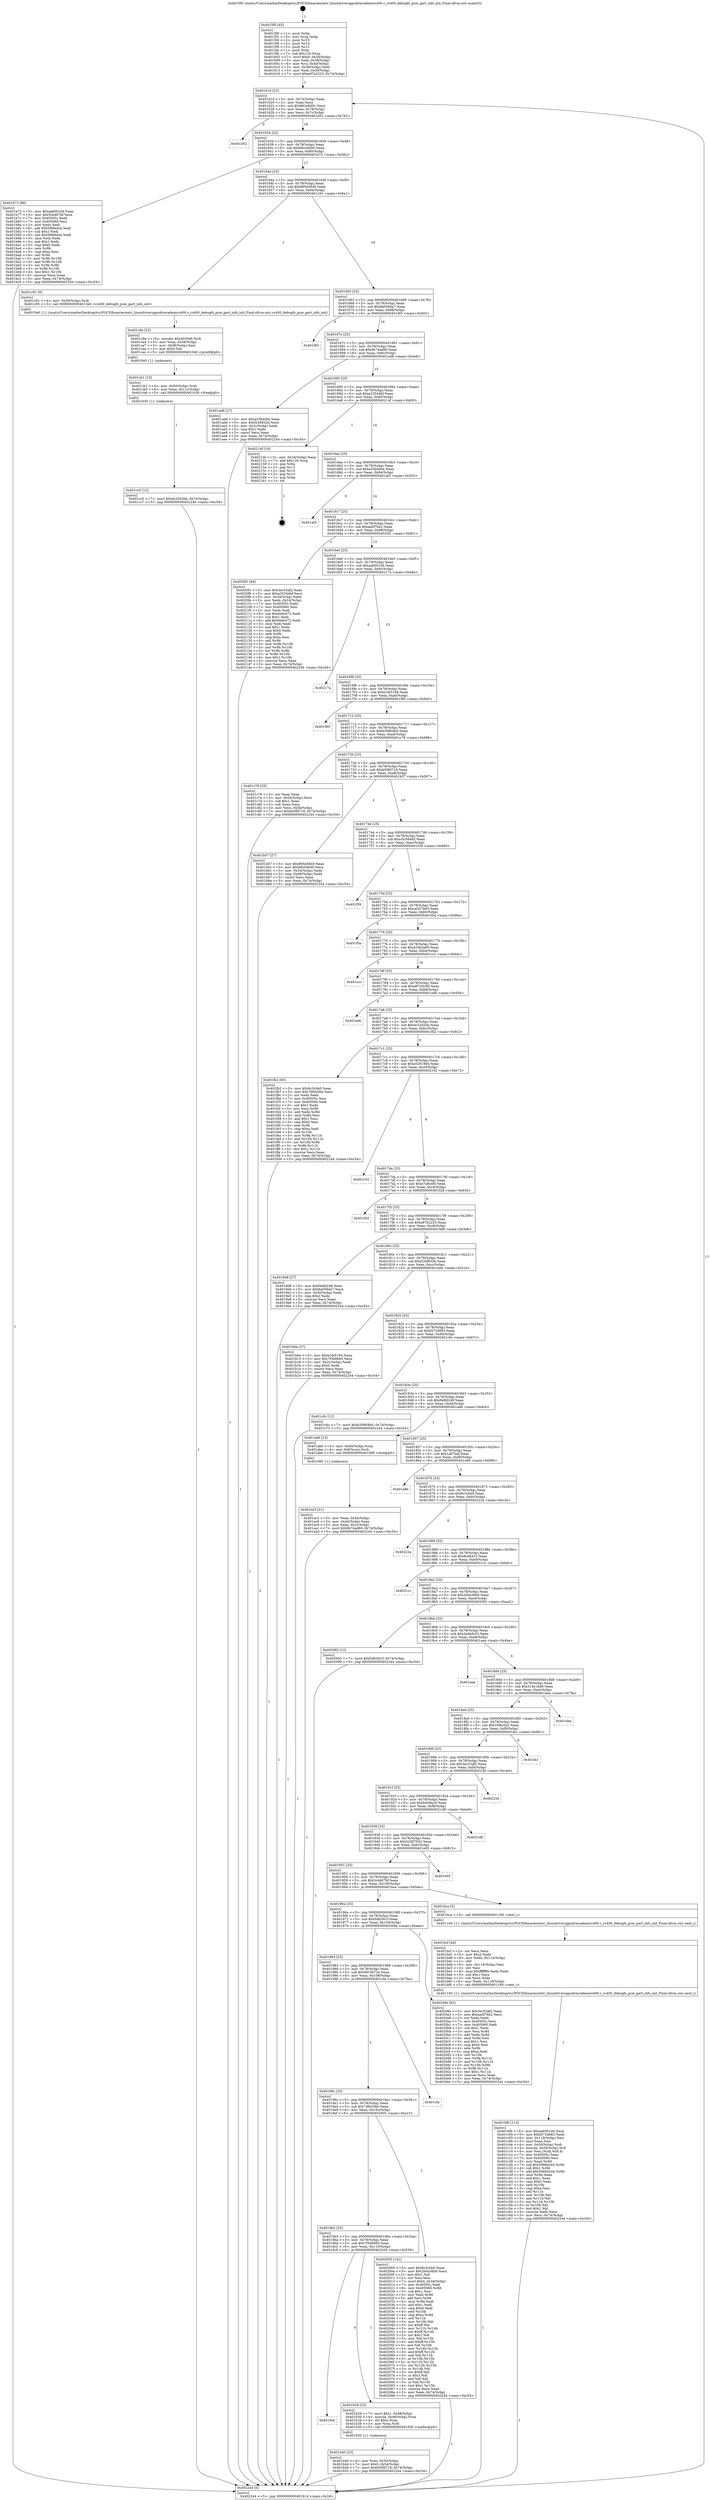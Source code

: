 digraph "0x4015f0" {
  label = "0x4015f0 (/mnt/c/Users/mathe/Desktop/tcc/POCII/binaries/extr_linuxdriversgpudrmradeonrs400.c_rs400_debugfs_pcie_gart_info_init_Final-ollvm.out::main(0))"
  labelloc = "t"
  node[shape=record]

  Entry [label="",width=0.3,height=0.3,shape=circle,fillcolor=black,style=filled]
  "0x40161d" [label="{
     0x40161d [23]\l
     | [instrs]\l
     &nbsp;&nbsp;0x40161d \<+3\>: mov -0x74(%rbp),%eax\l
     &nbsp;&nbsp;0x401620 \<+2\>: mov %eax,%ecx\l
     &nbsp;&nbsp;0x401622 \<+6\>: sub $0x862e8d91,%ecx\l
     &nbsp;&nbsp;0x401628 \<+3\>: mov %eax,-0x78(%rbp)\l
     &nbsp;&nbsp;0x40162b \<+3\>: mov %ecx,-0x7c(%rbp)\l
     &nbsp;&nbsp;0x40162e \<+6\>: je 0000000000401d52 \<main+0x762\>\l
  }"]
  "0x401d52" [label="{
     0x401d52\l
  }", style=dashed]
  "0x401634" [label="{
     0x401634 [22]\l
     | [instrs]\l
     &nbsp;&nbsp;0x401634 \<+5\>: jmp 0000000000401639 \<main+0x49\>\l
     &nbsp;&nbsp;0x401639 \<+3\>: mov -0x78(%rbp),%eax\l
     &nbsp;&nbsp;0x40163c \<+5\>: sub $0x88c04b00,%eax\l
     &nbsp;&nbsp;0x401641 \<+3\>: mov %eax,-0x80(%rbp)\l
     &nbsp;&nbsp;0x401644 \<+6\>: je 0000000000401b72 \<main+0x582\>\l
  }"]
  Exit [label="",width=0.3,height=0.3,shape=circle,fillcolor=black,style=filled,peripheries=2]
  "0x401b72" [label="{
     0x401b72 [88]\l
     | [instrs]\l
     &nbsp;&nbsp;0x401b72 \<+5\>: mov $0xaa6001d4,%eax\l
     &nbsp;&nbsp;0x401b77 \<+5\>: mov $0x5cd467bf,%ecx\l
     &nbsp;&nbsp;0x401b7c \<+7\>: mov 0x40505c,%edx\l
     &nbsp;&nbsp;0x401b83 \<+7\>: mov 0x405060,%esi\l
     &nbsp;&nbsp;0x401b8a \<+2\>: mov %edx,%edi\l
     &nbsp;&nbsp;0x401b8c \<+6\>: add $0x596fedcb,%edi\l
     &nbsp;&nbsp;0x401b92 \<+3\>: sub $0x1,%edi\l
     &nbsp;&nbsp;0x401b95 \<+6\>: sub $0x596fedcb,%edi\l
     &nbsp;&nbsp;0x401b9b \<+3\>: imul %edi,%edx\l
     &nbsp;&nbsp;0x401b9e \<+3\>: and $0x1,%edx\l
     &nbsp;&nbsp;0x401ba1 \<+3\>: cmp $0x0,%edx\l
     &nbsp;&nbsp;0x401ba4 \<+4\>: sete %r8b\l
     &nbsp;&nbsp;0x401ba8 \<+3\>: cmp $0xa,%esi\l
     &nbsp;&nbsp;0x401bab \<+4\>: setl %r9b\l
     &nbsp;&nbsp;0x401baf \<+3\>: mov %r8b,%r10b\l
     &nbsp;&nbsp;0x401bb2 \<+3\>: and %r9b,%r10b\l
     &nbsp;&nbsp;0x401bb5 \<+3\>: xor %r9b,%r8b\l
     &nbsp;&nbsp;0x401bb8 \<+3\>: or %r8b,%r10b\l
     &nbsp;&nbsp;0x401bbb \<+4\>: test $0x1,%r10b\l
     &nbsp;&nbsp;0x401bbf \<+3\>: cmovne %ecx,%eax\l
     &nbsp;&nbsp;0x401bc2 \<+3\>: mov %eax,-0x74(%rbp)\l
     &nbsp;&nbsp;0x401bc5 \<+5\>: jmp 0000000000402244 \<main+0xc54\>\l
  }"]
  "0x40164a" [label="{
     0x40164a [25]\l
     | [instrs]\l
     &nbsp;&nbsp;0x40164a \<+5\>: jmp 000000000040164f \<main+0x5f\>\l
     &nbsp;&nbsp;0x40164f \<+3\>: mov -0x78(%rbp),%eax\l
     &nbsp;&nbsp;0x401652 \<+5\>: sub $0x895e5649,%eax\l
     &nbsp;&nbsp;0x401657 \<+6\>: mov %eax,-0x84(%rbp)\l
     &nbsp;&nbsp;0x40165d \<+6\>: je 0000000000401c91 \<main+0x6a1\>\l
  }"]
  "0x401cc0" [label="{
     0x401cc0 [12]\l
     | [instrs]\l
     &nbsp;&nbsp;0x401cc0 \<+7\>: movl $0xdc32d2bb,-0x74(%rbp)\l
     &nbsp;&nbsp;0x401cc7 \<+5\>: jmp 0000000000402244 \<main+0xc54\>\l
  }"]
  "0x401c91" [label="{
     0x401c91 [9]\l
     | [instrs]\l
     &nbsp;&nbsp;0x401c91 \<+4\>: mov -0x50(%rbp),%rdi\l
     &nbsp;&nbsp;0x401c95 \<+5\>: call 00000000004015e0 \<rs400_debugfs_pcie_gart_info_init\>\l
     | [calls]\l
     &nbsp;&nbsp;0x4015e0 \{1\} (/mnt/c/Users/mathe/Desktop/tcc/POCII/binaries/extr_linuxdriversgpudrmradeonrs400.c_rs400_debugfs_pcie_gart_info_init_Final-ollvm.out::rs400_debugfs_pcie_gart_info_init)\l
  }"]
  "0x401663" [label="{
     0x401663 [25]\l
     | [instrs]\l
     &nbsp;&nbsp;0x401663 \<+5\>: jmp 0000000000401668 \<main+0x78\>\l
     &nbsp;&nbsp;0x401668 \<+3\>: mov -0x78(%rbp),%eax\l
     &nbsp;&nbsp;0x40166b \<+5\>: sub $0x8a056da7,%eax\l
     &nbsp;&nbsp;0x401670 \<+6\>: mov %eax,-0x88(%rbp)\l
     &nbsp;&nbsp;0x401676 \<+6\>: je 00000000004019f3 \<main+0x403\>\l
  }"]
  "0x401cb1" [label="{
     0x401cb1 [15]\l
     | [instrs]\l
     &nbsp;&nbsp;0x401cb1 \<+4\>: mov -0x50(%rbp),%rdi\l
     &nbsp;&nbsp;0x401cb5 \<+6\>: mov %eax,-0x11c(%rbp)\l
     &nbsp;&nbsp;0x401cbb \<+5\>: call 0000000000401030 \<free@plt\>\l
     | [calls]\l
     &nbsp;&nbsp;0x401030 \{1\} (unknown)\l
  }"]
  "0x4019f3" [label="{
     0x4019f3\l
  }", style=dashed]
  "0x40167c" [label="{
     0x40167c [25]\l
     | [instrs]\l
     &nbsp;&nbsp;0x40167c \<+5\>: jmp 0000000000401681 \<main+0x91\>\l
     &nbsp;&nbsp;0x401681 \<+3\>: mov -0x78(%rbp),%eax\l
     &nbsp;&nbsp;0x401684 \<+5\>: sub $0x9b74ad80,%eax\l
     &nbsp;&nbsp;0x401689 \<+6\>: mov %eax,-0x8c(%rbp)\l
     &nbsp;&nbsp;0x40168f \<+6\>: je 0000000000401ad8 \<main+0x4e8\>\l
  }"]
  "0x401c9a" [label="{
     0x401c9a [23]\l
     | [instrs]\l
     &nbsp;&nbsp;0x401c9a \<+10\>: movabs $0x4030d6,%rdi\l
     &nbsp;&nbsp;0x401ca4 \<+3\>: mov %eax,-0x58(%rbp)\l
     &nbsp;&nbsp;0x401ca7 \<+3\>: mov -0x58(%rbp),%esi\l
     &nbsp;&nbsp;0x401caa \<+2\>: mov $0x0,%al\l
     &nbsp;&nbsp;0x401cac \<+5\>: call 0000000000401040 \<printf@plt\>\l
     | [calls]\l
     &nbsp;&nbsp;0x401040 \{1\} (unknown)\l
  }"]
  "0x401ad8" [label="{
     0x401ad8 [27]\l
     | [instrs]\l
     &nbsp;&nbsp;0x401ad8 \<+5\>: mov $0xa33b400e,%eax\l
     &nbsp;&nbsp;0x401add \<+5\>: mov $0xf249832b,%ecx\l
     &nbsp;&nbsp;0x401ae2 \<+3\>: mov -0x2c(%rbp),%edx\l
     &nbsp;&nbsp;0x401ae5 \<+3\>: cmp $0x1,%edx\l
     &nbsp;&nbsp;0x401ae8 \<+3\>: cmovl %ecx,%eax\l
     &nbsp;&nbsp;0x401aeb \<+3\>: mov %eax,-0x74(%rbp)\l
     &nbsp;&nbsp;0x401aee \<+5\>: jmp 0000000000402244 \<main+0xc54\>\l
  }"]
  "0x401695" [label="{
     0x401695 [25]\l
     | [instrs]\l
     &nbsp;&nbsp;0x401695 \<+5\>: jmp 000000000040169a \<main+0xaa\>\l
     &nbsp;&nbsp;0x40169a \<+3\>: mov -0x78(%rbp),%eax\l
     &nbsp;&nbsp;0x40169d \<+5\>: sub $0xa32544bf,%eax\l
     &nbsp;&nbsp;0x4016a2 \<+6\>: mov %eax,-0x90(%rbp)\l
     &nbsp;&nbsp;0x4016a8 \<+6\>: je 000000000040214f \<main+0xb5f\>\l
  }"]
  "0x401bfb" [label="{
     0x401bfb [113]\l
     | [instrs]\l
     &nbsp;&nbsp;0x401bfb \<+5\>: mov $0xaa6001d4,%ecx\l
     &nbsp;&nbsp;0x401c00 \<+5\>: mov $0xf4724683,%edx\l
     &nbsp;&nbsp;0x401c05 \<+6\>: mov -0x118(%rbp),%esi\l
     &nbsp;&nbsp;0x401c0b \<+3\>: imul %eax,%esi\l
     &nbsp;&nbsp;0x401c0e \<+4\>: mov -0x50(%rbp),%rdi\l
     &nbsp;&nbsp;0x401c12 \<+4\>: movslq -0x54(%rbp),%r8\l
     &nbsp;&nbsp;0x401c16 \<+4\>: mov %esi,(%rdi,%r8,4)\l
     &nbsp;&nbsp;0x401c1a \<+7\>: mov 0x40505c,%eax\l
     &nbsp;&nbsp;0x401c21 \<+7\>: mov 0x405060,%esi\l
     &nbsp;&nbsp;0x401c28 \<+3\>: mov %eax,%r9d\l
     &nbsp;&nbsp;0x401c2b \<+7\>: sub $0x5066d244,%r9d\l
     &nbsp;&nbsp;0x401c32 \<+4\>: sub $0x1,%r9d\l
     &nbsp;&nbsp;0x401c36 \<+7\>: add $0x5066d244,%r9d\l
     &nbsp;&nbsp;0x401c3d \<+4\>: imul %r9d,%eax\l
     &nbsp;&nbsp;0x401c41 \<+3\>: and $0x1,%eax\l
     &nbsp;&nbsp;0x401c44 \<+3\>: cmp $0x0,%eax\l
     &nbsp;&nbsp;0x401c47 \<+4\>: sete %r10b\l
     &nbsp;&nbsp;0x401c4b \<+3\>: cmp $0xa,%esi\l
     &nbsp;&nbsp;0x401c4e \<+4\>: setl %r11b\l
     &nbsp;&nbsp;0x401c52 \<+3\>: mov %r10b,%bl\l
     &nbsp;&nbsp;0x401c55 \<+3\>: and %r11b,%bl\l
     &nbsp;&nbsp;0x401c58 \<+3\>: xor %r11b,%r10b\l
     &nbsp;&nbsp;0x401c5b \<+3\>: or %r10b,%bl\l
     &nbsp;&nbsp;0x401c5e \<+3\>: test $0x1,%bl\l
     &nbsp;&nbsp;0x401c61 \<+3\>: cmovne %edx,%ecx\l
     &nbsp;&nbsp;0x401c64 \<+3\>: mov %ecx,-0x74(%rbp)\l
     &nbsp;&nbsp;0x401c67 \<+5\>: jmp 0000000000402244 \<main+0xc54\>\l
  }"]
  "0x40214f" [label="{
     0x40214f [19]\l
     | [instrs]\l
     &nbsp;&nbsp;0x40214f \<+3\>: mov -0x24(%rbp),%eax\l
     &nbsp;&nbsp;0x402152 \<+7\>: add $0x120,%rsp\l
     &nbsp;&nbsp;0x402159 \<+1\>: pop %rbx\l
     &nbsp;&nbsp;0x40215a \<+2\>: pop %r12\l
     &nbsp;&nbsp;0x40215c \<+2\>: pop %r14\l
     &nbsp;&nbsp;0x40215e \<+2\>: pop %r15\l
     &nbsp;&nbsp;0x402160 \<+1\>: pop %rbp\l
     &nbsp;&nbsp;0x402161 \<+1\>: ret\l
  }"]
  "0x4016ae" [label="{
     0x4016ae [25]\l
     | [instrs]\l
     &nbsp;&nbsp;0x4016ae \<+5\>: jmp 00000000004016b3 \<main+0xc3\>\l
     &nbsp;&nbsp;0x4016b3 \<+3\>: mov -0x78(%rbp),%eax\l
     &nbsp;&nbsp;0x4016b6 \<+5\>: sub $0xa33b400e,%eax\l
     &nbsp;&nbsp;0x4016bb \<+6\>: mov %eax,-0x94(%rbp)\l
     &nbsp;&nbsp;0x4016c1 \<+6\>: je 0000000000401af3 \<main+0x503\>\l
  }"]
  "0x401bcf" [label="{
     0x401bcf [44]\l
     | [instrs]\l
     &nbsp;&nbsp;0x401bcf \<+2\>: xor %ecx,%ecx\l
     &nbsp;&nbsp;0x401bd1 \<+5\>: mov $0x2,%edx\l
     &nbsp;&nbsp;0x401bd6 \<+6\>: mov %edx,-0x114(%rbp)\l
     &nbsp;&nbsp;0x401bdc \<+1\>: cltd\l
     &nbsp;&nbsp;0x401bdd \<+6\>: mov -0x114(%rbp),%esi\l
     &nbsp;&nbsp;0x401be3 \<+2\>: idiv %esi\l
     &nbsp;&nbsp;0x401be5 \<+6\>: imul $0xfffffffe,%edx,%edx\l
     &nbsp;&nbsp;0x401beb \<+3\>: sub $0x1,%ecx\l
     &nbsp;&nbsp;0x401bee \<+2\>: sub %ecx,%edx\l
     &nbsp;&nbsp;0x401bf0 \<+6\>: mov %edx,-0x118(%rbp)\l
     &nbsp;&nbsp;0x401bf6 \<+5\>: call 0000000000401160 \<next_i\>\l
     | [calls]\l
     &nbsp;&nbsp;0x401160 \{1\} (/mnt/c/Users/mathe/Desktop/tcc/POCII/binaries/extr_linuxdriversgpudrmradeonrs400.c_rs400_debugfs_pcie_gart_info_init_Final-ollvm.out::next_i)\l
  }"]
  "0x401af3" [label="{
     0x401af3\l
  }", style=dashed]
  "0x4016c7" [label="{
     0x4016c7 [25]\l
     | [instrs]\l
     &nbsp;&nbsp;0x4016c7 \<+5\>: jmp 00000000004016cc \<main+0xdc\>\l
     &nbsp;&nbsp;0x4016cc \<+3\>: mov -0x78(%rbp),%eax\l
     &nbsp;&nbsp;0x4016cf \<+5\>: sub $0xaa0f76e2,%eax\l
     &nbsp;&nbsp;0x4016d4 \<+6\>: mov %eax,-0x98(%rbp)\l
     &nbsp;&nbsp;0x4016da \<+6\>: je 00000000004020f1 \<main+0xb01\>\l
  }"]
  "0x401b40" [label="{
     0x401b40 [23]\l
     | [instrs]\l
     &nbsp;&nbsp;0x401b40 \<+4\>: mov %rax,-0x50(%rbp)\l
     &nbsp;&nbsp;0x401b44 \<+7\>: movl $0x0,-0x54(%rbp)\l
     &nbsp;&nbsp;0x401b4b \<+7\>: movl $0xb50fd718,-0x74(%rbp)\l
     &nbsp;&nbsp;0x401b52 \<+5\>: jmp 0000000000402244 \<main+0xc54\>\l
  }"]
  "0x4020f1" [label="{
     0x4020f1 [94]\l
     | [instrs]\l
     &nbsp;&nbsp;0x4020f1 \<+5\>: mov $0x3ec53af2,%eax\l
     &nbsp;&nbsp;0x4020f6 \<+5\>: mov $0xa32544bf,%ecx\l
     &nbsp;&nbsp;0x4020fb \<+3\>: mov -0x34(%rbp),%edx\l
     &nbsp;&nbsp;0x4020fe \<+3\>: mov %edx,-0x24(%rbp)\l
     &nbsp;&nbsp;0x402101 \<+7\>: mov 0x40505c,%edx\l
     &nbsp;&nbsp;0x402108 \<+7\>: mov 0x405060,%esi\l
     &nbsp;&nbsp;0x40210f \<+2\>: mov %edx,%edi\l
     &nbsp;&nbsp;0x402111 \<+6\>: sub $0x6e8c672,%edi\l
     &nbsp;&nbsp;0x402117 \<+3\>: sub $0x1,%edi\l
     &nbsp;&nbsp;0x40211a \<+6\>: add $0x6e8c672,%edi\l
     &nbsp;&nbsp;0x402120 \<+3\>: imul %edi,%edx\l
     &nbsp;&nbsp;0x402123 \<+3\>: and $0x1,%edx\l
     &nbsp;&nbsp;0x402126 \<+3\>: cmp $0x0,%edx\l
     &nbsp;&nbsp;0x402129 \<+4\>: sete %r8b\l
     &nbsp;&nbsp;0x40212d \<+3\>: cmp $0xa,%esi\l
     &nbsp;&nbsp;0x402130 \<+4\>: setl %r9b\l
     &nbsp;&nbsp;0x402134 \<+3\>: mov %r8b,%r10b\l
     &nbsp;&nbsp;0x402137 \<+3\>: and %r9b,%r10b\l
     &nbsp;&nbsp;0x40213a \<+3\>: xor %r9b,%r8b\l
     &nbsp;&nbsp;0x40213d \<+3\>: or %r8b,%r10b\l
     &nbsp;&nbsp;0x402140 \<+4\>: test $0x1,%r10b\l
     &nbsp;&nbsp;0x402144 \<+3\>: cmovne %ecx,%eax\l
     &nbsp;&nbsp;0x402147 \<+3\>: mov %eax,-0x74(%rbp)\l
     &nbsp;&nbsp;0x40214a \<+5\>: jmp 0000000000402244 \<main+0xc54\>\l
  }"]
  "0x4016e0" [label="{
     0x4016e0 [25]\l
     | [instrs]\l
     &nbsp;&nbsp;0x4016e0 \<+5\>: jmp 00000000004016e5 \<main+0xf5\>\l
     &nbsp;&nbsp;0x4016e5 \<+3\>: mov -0x78(%rbp),%eax\l
     &nbsp;&nbsp;0x4016e8 \<+5\>: sub $0xaa6001d4,%eax\l
     &nbsp;&nbsp;0x4016ed \<+6\>: mov %eax,-0x9c(%rbp)\l
     &nbsp;&nbsp;0x4016f3 \<+6\>: je 000000000040217a \<main+0xb8a\>\l
  }"]
  "0x4019ce" [label="{
     0x4019ce\l
  }", style=dashed]
  "0x40217a" [label="{
     0x40217a\l
  }", style=dashed]
  "0x4016f9" [label="{
     0x4016f9 [25]\l
     | [instrs]\l
     &nbsp;&nbsp;0x4016f9 \<+5\>: jmp 00000000004016fe \<main+0x10e\>\l
     &nbsp;&nbsp;0x4016fe \<+3\>: mov -0x78(%rbp),%eax\l
     &nbsp;&nbsp;0x401701 \<+5\>: sub $0xb1fe5194,%eax\l
     &nbsp;&nbsp;0x401706 \<+6\>: mov %eax,-0xa0(%rbp)\l
     &nbsp;&nbsp;0x40170c \<+6\>: je 0000000000401f95 \<main+0x9a5\>\l
  }"]
  "0x401b29" [label="{
     0x401b29 [23]\l
     | [instrs]\l
     &nbsp;&nbsp;0x401b29 \<+7\>: movl $0x1,-0x48(%rbp)\l
     &nbsp;&nbsp;0x401b30 \<+4\>: movslq -0x48(%rbp),%rax\l
     &nbsp;&nbsp;0x401b34 \<+4\>: shl $0x2,%rax\l
     &nbsp;&nbsp;0x401b38 \<+3\>: mov %rax,%rdi\l
     &nbsp;&nbsp;0x401b3b \<+5\>: call 0000000000401050 \<malloc@plt\>\l
     | [calls]\l
     &nbsp;&nbsp;0x401050 \{1\} (unknown)\l
  }"]
  "0x401f95" [label="{
     0x401f95\l
  }", style=dashed]
  "0x401712" [label="{
     0x401712 [25]\l
     | [instrs]\l
     &nbsp;&nbsp;0x401712 \<+5\>: jmp 0000000000401717 \<main+0x127\>\l
     &nbsp;&nbsp;0x401717 \<+3\>: mov -0x78(%rbp),%eax\l
     &nbsp;&nbsp;0x40171a \<+5\>: sub $0xb30804b0,%eax\l
     &nbsp;&nbsp;0x40171f \<+6\>: mov %eax,-0xa4(%rbp)\l
     &nbsp;&nbsp;0x401725 \<+6\>: je 0000000000401c78 \<main+0x688\>\l
  }"]
  "0x4019b5" [label="{
     0x4019b5 [25]\l
     | [instrs]\l
     &nbsp;&nbsp;0x4019b5 \<+5\>: jmp 00000000004019ba \<main+0x3ca\>\l
     &nbsp;&nbsp;0x4019ba \<+3\>: mov -0x78(%rbp),%eax\l
     &nbsp;&nbsp;0x4019bd \<+5\>: sub $0x7f3d9660,%eax\l
     &nbsp;&nbsp;0x4019c2 \<+6\>: mov %eax,-0x110(%rbp)\l
     &nbsp;&nbsp;0x4019c8 \<+6\>: je 0000000000401b29 \<main+0x539\>\l
  }"]
  "0x401c78" [label="{
     0x401c78 [25]\l
     | [instrs]\l
     &nbsp;&nbsp;0x401c78 \<+2\>: xor %eax,%eax\l
     &nbsp;&nbsp;0x401c7a \<+3\>: mov -0x54(%rbp),%ecx\l
     &nbsp;&nbsp;0x401c7d \<+3\>: sub $0x1,%eax\l
     &nbsp;&nbsp;0x401c80 \<+2\>: sub %eax,%ecx\l
     &nbsp;&nbsp;0x401c82 \<+3\>: mov %ecx,-0x54(%rbp)\l
     &nbsp;&nbsp;0x401c85 \<+7\>: movl $0xb50fd718,-0x74(%rbp)\l
     &nbsp;&nbsp;0x401c8c \<+5\>: jmp 0000000000402244 \<main+0xc54\>\l
  }"]
  "0x40172b" [label="{
     0x40172b [25]\l
     | [instrs]\l
     &nbsp;&nbsp;0x40172b \<+5\>: jmp 0000000000401730 \<main+0x140\>\l
     &nbsp;&nbsp;0x401730 \<+3\>: mov -0x78(%rbp),%eax\l
     &nbsp;&nbsp;0x401733 \<+5\>: sub $0xb50fd718,%eax\l
     &nbsp;&nbsp;0x401738 \<+6\>: mov %eax,-0xa8(%rbp)\l
     &nbsp;&nbsp;0x40173e \<+6\>: je 0000000000401b57 \<main+0x567\>\l
  }"]
  "0x402005" [label="{
     0x402005 [141]\l
     | [instrs]\l
     &nbsp;&nbsp;0x402005 \<+5\>: mov $0x6c3cbb0,%eax\l
     &nbsp;&nbsp;0x40200a \<+5\>: mov $0x2b0a36b9,%ecx\l
     &nbsp;&nbsp;0x40200f \<+2\>: mov $0x1,%dl\l
     &nbsp;&nbsp;0x402011 \<+2\>: xor %esi,%esi\l
     &nbsp;&nbsp;0x402013 \<+7\>: movl $0x0,-0x34(%rbp)\l
     &nbsp;&nbsp;0x40201a \<+7\>: mov 0x40505c,%edi\l
     &nbsp;&nbsp;0x402021 \<+8\>: mov 0x405060,%r8d\l
     &nbsp;&nbsp;0x402029 \<+3\>: sub $0x1,%esi\l
     &nbsp;&nbsp;0x40202c \<+3\>: mov %edi,%r9d\l
     &nbsp;&nbsp;0x40202f \<+3\>: add %esi,%r9d\l
     &nbsp;&nbsp;0x402032 \<+4\>: imul %r9d,%edi\l
     &nbsp;&nbsp;0x402036 \<+3\>: and $0x1,%edi\l
     &nbsp;&nbsp;0x402039 \<+3\>: cmp $0x0,%edi\l
     &nbsp;&nbsp;0x40203c \<+4\>: sete %r10b\l
     &nbsp;&nbsp;0x402040 \<+4\>: cmp $0xa,%r8d\l
     &nbsp;&nbsp;0x402044 \<+4\>: setl %r11b\l
     &nbsp;&nbsp;0x402048 \<+3\>: mov %r10b,%bl\l
     &nbsp;&nbsp;0x40204b \<+3\>: xor $0xff,%bl\l
     &nbsp;&nbsp;0x40204e \<+3\>: mov %r11b,%r14b\l
     &nbsp;&nbsp;0x402051 \<+4\>: xor $0xff,%r14b\l
     &nbsp;&nbsp;0x402055 \<+3\>: xor $0x1,%dl\l
     &nbsp;&nbsp;0x402058 \<+3\>: mov %bl,%r15b\l
     &nbsp;&nbsp;0x40205b \<+4\>: and $0xff,%r15b\l
     &nbsp;&nbsp;0x40205f \<+3\>: and %dl,%r10b\l
     &nbsp;&nbsp;0x402062 \<+3\>: mov %r14b,%r12b\l
     &nbsp;&nbsp;0x402065 \<+4\>: and $0xff,%r12b\l
     &nbsp;&nbsp;0x402069 \<+3\>: and %dl,%r11b\l
     &nbsp;&nbsp;0x40206c \<+3\>: or %r10b,%r15b\l
     &nbsp;&nbsp;0x40206f \<+3\>: or %r11b,%r12b\l
     &nbsp;&nbsp;0x402072 \<+3\>: xor %r12b,%r15b\l
     &nbsp;&nbsp;0x402075 \<+3\>: or %r14b,%bl\l
     &nbsp;&nbsp;0x402078 \<+3\>: xor $0xff,%bl\l
     &nbsp;&nbsp;0x40207b \<+3\>: or $0x1,%dl\l
     &nbsp;&nbsp;0x40207e \<+2\>: and %dl,%bl\l
     &nbsp;&nbsp;0x402080 \<+3\>: or %bl,%r15b\l
     &nbsp;&nbsp;0x402083 \<+4\>: test $0x1,%r15b\l
     &nbsp;&nbsp;0x402087 \<+3\>: cmovne %ecx,%eax\l
     &nbsp;&nbsp;0x40208a \<+3\>: mov %eax,-0x74(%rbp)\l
     &nbsp;&nbsp;0x40208d \<+5\>: jmp 0000000000402244 \<main+0xc54\>\l
  }"]
  "0x401b57" [label="{
     0x401b57 [27]\l
     | [instrs]\l
     &nbsp;&nbsp;0x401b57 \<+5\>: mov $0x895e5649,%eax\l
     &nbsp;&nbsp;0x401b5c \<+5\>: mov $0x88c04b00,%ecx\l
     &nbsp;&nbsp;0x401b61 \<+3\>: mov -0x54(%rbp),%edx\l
     &nbsp;&nbsp;0x401b64 \<+3\>: cmp -0x48(%rbp),%edx\l
     &nbsp;&nbsp;0x401b67 \<+3\>: cmovl %ecx,%eax\l
     &nbsp;&nbsp;0x401b6a \<+3\>: mov %eax,-0x74(%rbp)\l
     &nbsp;&nbsp;0x401b6d \<+5\>: jmp 0000000000402244 \<main+0xc54\>\l
  }"]
  "0x401744" [label="{
     0x401744 [25]\l
     | [instrs]\l
     &nbsp;&nbsp;0x401744 \<+5\>: jmp 0000000000401749 \<main+0x159\>\l
     &nbsp;&nbsp;0x401749 \<+3\>: mov -0x78(%rbp),%eax\l
     &nbsp;&nbsp;0x40174c \<+5\>: sub $0xc5c584d5,%eax\l
     &nbsp;&nbsp;0x401751 \<+6\>: mov %eax,-0xac(%rbp)\l
     &nbsp;&nbsp;0x401757 \<+6\>: je 0000000000401f39 \<main+0x949\>\l
  }"]
  "0x40199c" [label="{
     0x40199c [25]\l
     | [instrs]\l
     &nbsp;&nbsp;0x40199c \<+5\>: jmp 00000000004019a1 \<main+0x3b1\>\l
     &nbsp;&nbsp;0x4019a1 \<+3\>: mov -0x78(%rbp),%eax\l
     &nbsp;&nbsp;0x4019a4 \<+5\>: sub $0x7d942feb,%eax\l
     &nbsp;&nbsp;0x4019a9 \<+6\>: mov %eax,-0x10c(%rbp)\l
     &nbsp;&nbsp;0x4019af \<+6\>: je 0000000000402005 \<main+0xa15\>\l
  }"]
  "0x401f39" [label="{
     0x401f39\l
  }", style=dashed]
  "0x40175d" [label="{
     0x40175d [25]\l
     | [instrs]\l
     &nbsp;&nbsp;0x40175d \<+5\>: jmp 0000000000401762 \<main+0x172\>\l
     &nbsp;&nbsp;0x401762 \<+3\>: mov -0x78(%rbp),%eax\l
     &nbsp;&nbsp;0x401765 \<+5\>: sub $0xce557b93,%eax\l
     &nbsp;&nbsp;0x40176a \<+6\>: mov %eax,-0xb0(%rbp)\l
     &nbsp;&nbsp;0x401770 \<+6\>: je 0000000000401f5a \<main+0x96a\>\l
  }"]
  "0x401cfa" [label="{
     0x401cfa\l
  }", style=dashed]
  "0x401f5a" [label="{
     0x401f5a\l
  }", style=dashed]
  "0x401776" [label="{
     0x401776 [25]\l
     | [instrs]\l
     &nbsp;&nbsp;0x401776 \<+5\>: jmp 000000000040177b \<main+0x18b\>\l
     &nbsp;&nbsp;0x40177b \<+3\>: mov -0x78(%rbp),%eax\l
     &nbsp;&nbsp;0x40177e \<+5\>: sub $0xd10b5a00,%eax\l
     &nbsp;&nbsp;0x401783 \<+6\>: mov %eax,-0xb4(%rbp)\l
     &nbsp;&nbsp;0x401789 \<+6\>: je 0000000000401ccc \<main+0x6dc\>\l
  }"]
  "0x401983" [label="{
     0x401983 [25]\l
     | [instrs]\l
     &nbsp;&nbsp;0x401983 \<+5\>: jmp 0000000000401988 \<main+0x398\>\l
     &nbsp;&nbsp;0x401988 \<+3\>: mov -0x78(%rbp),%eax\l
     &nbsp;&nbsp;0x40198b \<+5\>: sub $0x6616672e,%eax\l
     &nbsp;&nbsp;0x401990 \<+6\>: mov %eax,-0x108(%rbp)\l
     &nbsp;&nbsp;0x401996 \<+6\>: je 0000000000401cfa \<main+0x70a\>\l
  }"]
  "0x401ccc" [label="{
     0x401ccc\l
  }", style=dashed]
  "0x40178f" [label="{
     0x40178f [25]\l
     | [instrs]\l
     &nbsp;&nbsp;0x40178f \<+5\>: jmp 0000000000401794 \<main+0x1a4\>\l
     &nbsp;&nbsp;0x401794 \<+3\>: mov -0x78(%rbp),%eax\l
     &nbsp;&nbsp;0x401797 \<+5\>: sub $0xd97d3c80,%eax\l
     &nbsp;&nbsp;0x40179c \<+6\>: mov %eax,-0xb8(%rbp)\l
     &nbsp;&nbsp;0x4017a2 \<+6\>: je 0000000000401a46 \<main+0x456\>\l
  }"]
  "0x40209e" [label="{
     0x40209e [83]\l
     | [instrs]\l
     &nbsp;&nbsp;0x40209e \<+5\>: mov $0x3ec53af2,%eax\l
     &nbsp;&nbsp;0x4020a3 \<+5\>: mov $0xaa0f76e2,%ecx\l
     &nbsp;&nbsp;0x4020a8 \<+2\>: xor %edx,%edx\l
     &nbsp;&nbsp;0x4020aa \<+7\>: mov 0x40505c,%esi\l
     &nbsp;&nbsp;0x4020b1 \<+7\>: mov 0x405060,%edi\l
     &nbsp;&nbsp;0x4020b8 \<+3\>: sub $0x1,%edx\l
     &nbsp;&nbsp;0x4020bb \<+3\>: mov %esi,%r8d\l
     &nbsp;&nbsp;0x4020be \<+3\>: add %edx,%r8d\l
     &nbsp;&nbsp;0x4020c1 \<+4\>: imul %r8d,%esi\l
     &nbsp;&nbsp;0x4020c5 \<+3\>: and $0x1,%esi\l
     &nbsp;&nbsp;0x4020c8 \<+3\>: cmp $0x0,%esi\l
     &nbsp;&nbsp;0x4020cb \<+4\>: sete %r9b\l
     &nbsp;&nbsp;0x4020cf \<+3\>: cmp $0xa,%edi\l
     &nbsp;&nbsp;0x4020d2 \<+4\>: setl %r10b\l
     &nbsp;&nbsp;0x4020d6 \<+3\>: mov %r9b,%r11b\l
     &nbsp;&nbsp;0x4020d9 \<+3\>: and %r10b,%r11b\l
     &nbsp;&nbsp;0x4020dc \<+3\>: xor %r10b,%r9b\l
     &nbsp;&nbsp;0x4020df \<+3\>: or %r9b,%r11b\l
     &nbsp;&nbsp;0x4020e2 \<+4\>: test $0x1,%r11b\l
     &nbsp;&nbsp;0x4020e6 \<+3\>: cmovne %ecx,%eax\l
     &nbsp;&nbsp;0x4020e9 \<+3\>: mov %eax,-0x74(%rbp)\l
     &nbsp;&nbsp;0x4020ec \<+5\>: jmp 0000000000402244 \<main+0xc54\>\l
  }"]
  "0x401a46" [label="{
     0x401a46\l
  }", style=dashed]
  "0x4017a8" [label="{
     0x4017a8 [25]\l
     | [instrs]\l
     &nbsp;&nbsp;0x4017a8 \<+5\>: jmp 00000000004017ad \<main+0x1bd\>\l
     &nbsp;&nbsp;0x4017ad \<+3\>: mov -0x78(%rbp),%eax\l
     &nbsp;&nbsp;0x4017b0 \<+5\>: sub $0xdc32d2bb,%eax\l
     &nbsp;&nbsp;0x4017b5 \<+6\>: mov %eax,-0xbc(%rbp)\l
     &nbsp;&nbsp;0x4017bb \<+6\>: je 0000000000401fb2 \<main+0x9c2\>\l
  }"]
  "0x40196a" [label="{
     0x40196a [25]\l
     | [instrs]\l
     &nbsp;&nbsp;0x40196a \<+5\>: jmp 000000000040196f \<main+0x37f\>\l
     &nbsp;&nbsp;0x40196f \<+3\>: mov -0x78(%rbp),%eax\l
     &nbsp;&nbsp;0x401972 \<+5\>: sub $0x5dfc561f,%eax\l
     &nbsp;&nbsp;0x401977 \<+6\>: mov %eax,-0x104(%rbp)\l
     &nbsp;&nbsp;0x40197d \<+6\>: je 000000000040209e \<main+0xaae\>\l
  }"]
  "0x401fb2" [label="{
     0x401fb2 [83]\l
     | [instrs]\l
     &nbsp;&nbsp;0x401fb2 \<+5\>: mov $0x6c3cbb0,%eax\l
     &nbsp;&nbsp;0x401fb7 \<+5\>: mov $0x7d942feb,%ecx\l
     &nbsp;&nbsp;0x401fbc \<+2\>: xor %edx,%edx\l
     &nbsp;&nbsp;0x401fbe \<+7\>: mov 0x40505c,%esi\l
     &nbsp;&nbsp;0x401fc5 \<+7\>: mov 0x405060,%edi\l
     &nbsp;&nbsp;0x401fcc \<+3\>: sub $0x1,%edx\l
     &nbsp;&nbsp;0x401fcf \<+3\>: mov %esi,%r8d\l
     &nbsp;&nbsp;0x401fd2 \<+3\>: add %edx,%r8d\l
     &nbsp;&nbsp;0x401fd5 \<+4\>: imul %r8d,%esi\l
     &nbsp;&nbsp;0x401fd9 \<+3\>: and $0x1,%esi\l
     &nbsp;&nbsp;0x401fdc \<+3\>: cmp $0x0,%esi\l
     &nbsp;&nbsp;0x401fdf \<+4\>: sete %r9b\l
     &nbsp;&nbsp;0x401fe3 \<+3\>: cmp $0xa,%edi\l
     &nbsp;&nbsp;0x401fe6 \<+4\>: setl %r10b\l
     &nbsp;&nbsp;0x401fea \<+3\>: mov %r9b,%r11b\l
     &nbsp;&nbsp;0x401fed \<+3\>: and %r10b,%r11b\l
     &nbsp;&nbsp;0x401ff0 \<+3\>: xor %r10b,%r9b\l
     &nbsp;&nbsp;0x401ff3 \<+3\>: or %r9b,%r11b\l
     &nbsp;&nbsp;0x401ff6 \<+4\>: test $0x1,%r11b\l
     &nbsp;&nbsp;0x401ffa \<+3\>: cmovne %ecx,%eax\l
     &nbsp;&nbsp;0x401ffd \<+3\>: mov %eax,-0x74(%rbp)\l
     &nbsp;&nbsp;0x402000 \<+5\>: jmp 0000000000402244 \<main+0xc54\>\l
  }"]
  "0x4017c1" [label="{
     0x4017c1 [25]\l
     | [instrs]\l
     &nbsp;&nbsp;0x4017c1 \<+5\>: jmp 00000000004017c6 \<main+0x1d6\>\l
     &nbsp;&nbsp;0x4017c6 \<+3\>: mov -0x78(%rbp),%eax\l
     &nbsp;&nbsp;0x4017c9 \<+5\>: sub $0xe5291940,%eax\l
     &nbsp;&nbsp;0x4017ce \<+6\>: mov %eax,-0xc0(%rbp)\l
     &nbsp;&nbsp;0x4017d4 \<+6\>: je 0000000000402162 \<main+0xb72\>\l
  }"]
  "0x401bca" [label="{
     0x401bca [5]\l
     | [instrs]\l
     &nbsp;&nbsp;0x401bca \<+5\>: call 0000000000401160 \<next_i\>\l
     | [calls]\l
     &nbsp;&nbsp;0x401160 \{1\} (/mnt/c/Users/mathe/Desktop/tcc/POCII/binaries/extr_linuxdriversgpudrmradeonrs400.c_rs400_debugfs_pcie_gart_info_init_Final-ollvm.out::next_i)\l
  }"]
  "0x402162" [label="{
     0x402162\l
  }", style=dashed]
  "0x4017da" [label="{
     0x4017da [25]\l
     | [instrs]\l
     &nbsp;&nbsp;0x4017da \<+5\>: jmp 00000000004017df \<main+0x1ef\>\l
     &nbsp;&nbsp;0x4017df \<+3\>: mov -0x78(%rbp),%eax\l
     &nbsp;&nbsp;0x4017e2 \<+5\>: sub $0xe7a9cef0,%eax\l
     &nbsp;&nbsp;0x4017e7 \<+6\>: mov %eax,-0xc4(%rbp)\l
     &nbsp;&nbsp;0x4017ed \<+6\>: je 0000000000401f2d \<main+0x93d\>\l
  }"]
  "0x401951" [label="{
     0x401951 [25]\l
     | [instrs]\l
     &nbsp;&nbsp;0x401951 \<+5\>: jmp 0000000000401956 \<main+0x366\>\l
     &nbsp;&nbsp;0x401956 \<+3\>: mov -0x78(%rbp),%eax\l
     &nbsp;&nbsp;0x401959 \<+5\>: sub $0x5cd467bf,%eax\l
     &nbsp;&nbsp;0x40195e \<+6\>: mov %eax,-0x100(%rbp)\l
     &nbsp;&nbsp;0x401964 \<+6\>: je 0000000000401bca \<main+0x5da\>\l
  }"]
  "0x401f2d" [label="{
     0x401f2d\l
  }", style=dashed]
  "0x4017f3" [label="{
     0x4017f3 [25]\l
     | [instrs]\l
     &nbsp;&nbsp;0x4017f3 \<+5\>: jmp 00000000004017f8 \<main+0x208\>\l
     &nbsp;&nbsp;0x4017f8 \<+3\>: mov -0x78(%rbp),%eax\l
     &nbsp;&nbsp;0x4017fb \<+5\>: sub $0xe97b2225,%eax\l
     &nbsp;&nbsp;0x401800 \<+6\>: mov %eax,-0xc8(%rbp)\l
     &nbsp;&nbsp;0x401806 \<+6\>: je 00000000004019d8 \<main+0x3e8\>\l
  }"]
  "0x401e05" [label="{
     0x401e05\l
  }", style=dashed]
  "0x4019d8" [label="{
     0x4019d8 [27]\l
     | [instrs]\l
     &nbsp;&nbsp;0x4019d8 \<+5\>: mov $0xf4dfd248,%eax\l
     &nbsp;&nbsp;0x4019dd \<+5\>: mov $0x8a056da7,%ecx\l
     &nbsp;&nbsp;0x4019e2 \<+3\>: mov -0x30(%rbp),%edx\l
     &nbsp;&nbsp;0x4019e5 \<+3\>: cmp $0x2,%edx\l
     &nbsp;&nbsp;0x4019e8 \<+3\>: cmovne %ecx,%eax\l
     &nbsp;&nbsp;0x4019eb \<+3\>: mov %eax,-0x74(%rbp)\l
     &nbsp;&nbsp;0x4019ee \<+5\>: jmp 0000000000402244 \<main+0xc54\>\l
  }"]
  "0x40180c" [label="{
     0x40180c [25]\l
     | [instrs]\l
     &nbsp;&nbsp;0x40180c \<+5\>: jmp 0000000000401811 \<main+0x221\>\l
     &nbsp;&nbsp;0x401811 \<+3\>: mov -0x78(%rbp),%eax\l
     &nbsp;&nbsp;0x401814 \<+5\>: sub $0xf249832b,%eax\l
     &nbsp;&nbsp;0x401819 \<+6\>: mov %eax,-0xcc(%rbp)\l
     &nbsp;&nbsp;0x40181f \<+6\>: je 0000000000401b0e \<main+0x51e\>\l
  }"]
  "0x402244" [label="{
     0x402244 [5]\l
     | [instrs]\l
     &nbsp;&nbsp;0x402244 \<+5\>: jmp 000000000040161d \<main+0x2d\>\l
  }"]
  "0x4015f0" [label="{
     0x4015f0 [45]\l
     | [instrs]\l
     &nbsp;&nbsp;0x4015f0 \<+1\>: push %rbp\l
     &nbsp;&nbsp;0x4015f1 \<+3\>: mov %rsp,%rbp\l
     &nbsp;&nbsp;0x4015f4 \<+2\>: push %r15\l
     &nbsp;&nbsp;0x4015f6 \<+2\>: push %r14\l
     &nbsp;&nbsp;0x4015f8 \<+2\>: push %r12\l
     &nbsp;&nbsp;0x4015fa \<+1\>: push %rbx\l
     &nbsp;&nbsp;0x4015fb \<+7\>: sub $0x120,%rsp\l
     &nbsp;&nbsp;0x401602 \<+7\>: movl $0x0,-0x34(%rbp)\l
     &nbsp;&nbsp;0x401609 \<+3\>: mov %edi,-0x38(%rbp)\l
     &nbsp;&nbsp;0x40160c \<+4\>: mov %rsi,-0x40(%rbp)\l
     &nbsp;&nbsp;0x401610 \<+3\>: mov -0x38(%rbp),%edi\l
     &nbsp;&nbsp;0x401613 \<+3\>: mov %edi,-0x30(%rbp)\l
     &nbsp;&nbsp;0x401616 \<+7\>: movl $0xe97b2225,-0x74(%rbp)\l
  }"]
  "0x401938" [label="{
     0x401938 [25]\l
     | [instrs]\l
     &nbsp;&nbsp;0x401938 \<+5\>: jmp 000000000040193d \<main+0x34d\>\l
     &nbsp;&nbsp;0x40193d \<+3\>: mov -0x78(%rbp),%eax\l
     &nbsp;&nbsp;0x401940 \<+5\>: sub $0x52587652,%eax\l
     &nbsp;&nbsp;0x401945 \<+6\>: mov %eax,-0xfc(%rbp)\l
     &nbsp;&nbsp;0x40194b \<+6\>: je 0000000000401e05 \<main+0x815\>\l
  }"]
  "0x401b0e" [label="{
     0x401b0e [27]\l
     | [instrs]\l
     &nbsp;&nbsp;0x401b0e \<+5\>: mov $0xb1fe5194,%eax\l
     &nbsp;&nbsp;0x401b13 \<+5\>: mov $0x7f3d9660,%ecx\l
     &nbsp;&nbsp;0x401b18 \<+3\>: mov -0x2c(%rbp),%edx\l
     &nbsp;&nbsp;0x401b1b \<+3\>: cmp $0x0,%edx\l
     &nbsp;&nbsp;0x401b1e \<+3\>: cmove %ecx,%eax\l
     &nbsp;&nbsp;0x401b21 \<+3\>: mov %eax,-0x74(%rbp)\l
     &nbsp;&nbsp;0x401b24 \<+5\>: jmp 0000000000402244 \<main+0xc54\>\l
  }"]
  "0x401825" [label="{
     0x401825 [25]\l
     | [instrs]\l
     &nbsp;&nbsp;0x401825 \<+5\>: jmp 000000000040182a \<main+0x23a\>\l
     &nbsp;&nbsp;0x40182a \<+3\>: mov -0x78(%rbp),%eax\l
     &nbsp;&nbsp;0x40182d \<+5\>: sub $0xf4724683,%eax\l
     &nbsp;&nbsp;0x401832 \<+6\>: mov %eax,-0xd0(%rbp)\l
     &nbsp;&nbsp;0x401838 \<+6\>: je 0000000000401c6c \<main+0x67c\>\l
  }"]
  "0x4021d8" [label="{
     0x4021d8\l
  }", style=dashed]
  "0x401c6c" [label="{
     0x401c6c [12]\l
     | [instrs]\l
     &nbsp;&nbsp;0x401c6c \<+7\>: movl $0xb30804b0,-0x74(%rbp)\l
     &nbsp;&nbsp;0x401c73 \<+5\>: jmp 0000000000402244 \<main+0xc54\>\l
  }"]
  "0x40183e" [label="{
     0x40183e [25]\l
     | [instrs]\l
     &nbsp;&nbsp;0x40183e \<+5\>: jmp 0000000000401843 \<main+0x253\>\l
     &nbsp;&nbsp;0x401843 \<+3\>: mov -0x78(%rbp),%eax\l
     &nbsp;&nbsp;0x401846 \<+5\>: sub $0xf4dfd248,%eax\l
     &nbsp;&nbsp;0x40184b \<+6\>: mov %eax,-0xd4(%rbp)\l
     &nbsp;&nbsp;0x401851 \<+6\>: je 0000000000401ab6 \<main+0x4c6\>\l
  }"]
  "0x40191f" [label="{
     0x40191f [25]\l
     | [instrs]\l
     &nbsp;&nbsp;0x40191f \<+5\>: jmp 0000000000401924 \<main+0x334\>\l
     &nbsp;&nbsp;0x401924 \<+3\>: mov -0x78(%rbp),%eax\l
     &nbsp;&nbsp;0x401927 \<+5\>: sub $0x4cfc8a2d,%eax\l
     &nbsp;&nbsp;0x40192c \<+6\>: mov %eax,-0xf8(%rbp)\l
     &nbsp;&nbsp;0x401932 \<+6\>: je 00000000004021d8 \<main+0xbe8\>\l
  }"]
  "0x401ab6" [label="{
     0x401ab6 [13]\l
     | [instrs]\l
     &nbsp;&nbsp;0x401ab6 \<+4\>: mov -0x40(%rbp),%rax\l
     &nbsp;&nbsp;0x401aba \<+4\>: mov 0x8(%rax),%rdi\l
     &nbsp;&nbsp;0x401abe \<+5\>: call 0000000000401060 \<atoi@plt\>\l
     | [calls]\l
     &nbsp;&nbsp;0x401060 \{1\} (unknown)\l
  }"]
  "0x401857" [label="{
     0x401857 [25]\l
     | [instrs]\l
     &nbsp;&nbsp;0x401857 \<+5\>: jmp 000000000040185c \<main+0x26c\>\l
     &nbsp;&nbsp;0x40185c \<+3\>: mov -0x78(%rbp),%eax\l
     &nbsp;&nbsp;0x40185f \<+5\>: sub $0x1ad7baf,%eax\l
     &nbsp;&nbsp;0x401864 \<+6\>: mov %eax,-0xd8(%rbp)\l
     &nbsp;&nbsp;0x40186a \<+6\>: je 0000000000401e8b \<main+0x89b\>\l
  }"]
  "0x401ac3" [label="{
     0x401ac3 [21]\l
     | [instrs]\l
     &nbsp;&nbsp;0x401ac3 \<+3\>: mov %eax,-0x44(%rbp)\l
     &nbsp;&nbsp;0x401ac6 \<+3\>: mov -0x44(%rbp),%eax\l
     &nbsp;&nbsp;0x401ac9 \<+3\>: mov %eax,-0x2c(%rbp)\l
     &nbsp;&nbsp;0x401acc \<+7\>: movl $0x9b74ad80,-0x74(%rbp)\l
     &nbsp;&nbsp;0x401ad3 \<+5\>: jmp 0000000000402244 \<main+0xc54\>\l
  }"]
  "0x40223d" [label="{
     0x40223d\l
  }", style=dashed]
  "0x401e8b" [label="{
     0x401e8b\l
  }", style=dashed]
  "0x401870" [label="{
     0x401870 [25]\l
     | [instrs]\l
     &nbsp;&nbsp;0x401870 \<+5\>: jmp 0000000000401875 \<main+0x285\>\l
     &nbsp;&nbsp;0x401875 \<+3\>: mov -0x78(%rbp),%eax\l
     &nbsp;&nbsp;0x401878 \<+5\>: sub $0x6c3cbb0,%eax\l
     &nbsp;&nbsp;0x40187d \<+6\>: mov %eax,-0xdc(%rbp)\l
     &nbsp;&nbsp;0x401883 \<+6\>: je 000000000040222a \<main+0xc3a\>\l
  }"]
  "0x401906" [label="{
     0x401906 [25]\l
     | [instrs]\l
     &nbsp;&nbsp;0x401906 \<+5\>: jmp 000000000040190b \<main+0x31b\>\l
     &nbsp;&nbsp;0x40190b \<+3\>: mov -0x78(%rbp),%eax\l
     &nbsp;&nbsp;0x40190e \<+5\>: sub $0x3ec53af2,%eax\l
     &nbsp;&nbsp;0x401913 \<+6\>: mov %eax,-0xf4(%rbp)\l
     &nbsp;&nbsp;0x401919 \<+6\>: je 000000000040223d \<main+0xc4d\>\l
  }"]
  "0x40222a" [label="{
     0x40222a\l
  }", style=dashed]
  "0x401889" [label="{
     0x401889 [25]\l
     | [instrs]\l
     &nbsp;&nbsp;0x401889 \<+5\>: jmp 000000000040188e \<main+0x29e\>\l
     &nbsp;&nbsp;0x40188e \<+3\>: mov -0x78(%rbp),%eax\l
     &nbsp;&nbsp;0x401891 \<+5\>: sub $0x8cd6431,%eax\l
     &nbsp;&nbsp;0x401896 \<+6\>: mov %eax,-0xe0(%rbp)\l
     &nbsp;&nbsp;0x40189c \<+6\>: je 00000000004021cc \<main+0xbdc\>\l
  }"]
  "0x401fa1" [label="{
     0x401fa1\l
  }", style=dashed]
  "0x4021cc" [label="{
     0x4021cc\l
  }", style=dashed]
  "0x4018a2" [label="{
     0x4018a2 [25]\l
     | [instrs]\l
     &nbsp;&nbsp;0x4018a2 \<+5\>: jmp 00000000004018a7 \<main+0x2b7\>\l
     &nbsp;&nbsp;0x4018a7 \<+3\>: mov -0x78(%rbp),%eax\l
     &nbsp;&nbsp;0x4018aa \<+5\>: sub $0x2b0a36b9,%eax\l
     &nbsp;&nbsp;0x4018af \<+6\>: mov %eax,-0xe4(%rbp)\l
     &nbsp;&nbsp;0x4018b5 \<+6\>: je 0000000000402092 \<main+0xaa2\>\l
  }"]
  "0x4018ed" [label="{
     0x4018ed [25]\l
     | [instrs]\l
     &nbsp;&nbsp;0x4018ed \<+5\>: jmp 00000000004018f2 \<main+0x302\>\l
     &nbsp;&nbsp;0x4018f2 \<+3\>: mov -0x78(%rbp),%eax\l
     &nbsp;&nbsp;0x4018f5 \<+5\>: sub $0x35f6c0a2,%eax\l
     &nbsp;&nbsp;0x4018fa \<+6\>: mov %eax,-0xf0(%rbp)\l
     &nbsp;&nbsp;0x401900 \<+6\>: je 0000000000401fa1 \<main+0x9b1\>\l
  }"]
  "0x402092" [label="{
     0x402092 [12]\l
     | [instrs]\l
     &nbsp;&nbsp;0x402092 \<+7\>: movl $0x5dfc561f,-0x74(%rbp)\l
     &nbsp;&nbsp;0x402099 \<+5\>: jmp 0000000000402244 \<main+0xc54\>\l
  }"]
  "0x4018bb" [label="{
     0x4018bb [25]\l
     | [instrs]\l
     &nbsp;&nbsp;0x4018bb \<+5\>: jmp 00000000004018c0 \<main+0x2d0\>\l
     &nbsp;&nbsp;0x4018c0 \<+3\>: mov -0x78(%rbp),%eax\l
     &nbsp;&nbsp;0x4018c3 \<+5\>: sub $0x2e4bdc03,%eax\l
     &nbsp;&nbsp;0x4018c8 \<+6\>: mov %eax,-0xe8(%rbp)\l
     &nbsp;&nbsp;0x4018ce \<+6\>: je 0000000000401aaa \<main+0x4ba\>\l
  }"]
  "0x401dea" [label="{
     0x401dea\l
  }", style=dashed]
  "0x401aaa" [label="{
     0x401aaa\l
  }", style=dashed]
  "0x4018d4" [label="{
     0x4018d4 [25]\l
     | [instrs]\l
     &nbsp;&nbsp;0x4018d4 \<+5\>: jmp 00000000004018d9 \<main+0x2e9\>\l
     &nbsp;&nbsp;0x4018d9 \<+3\>: mov -0x78(%rbp),%eax\l
     &nbsp;&nbsp;0x4018dc \<+5\>: sub $0x314e1bd9,%eax\l
     &nbsp;&nbsp;0x4018e1 \<+6\>: mov %eax,-0xec(%rbp)\l
     &nbsp;&nbsp;0x4018e7 \<+6\>: je 0000000000401dea \<main+0x7fa\>\l
  }"]
  Entry -> "0x4015f0" [label=" 1"]
  "0x40161d" -> "0x401d52" [label=" 0"]
  "0x40161d" -> "0x401634" [label=" 18"]
  "0x40214f" -> Exit [label=" 1"]
  "0x401634" -> "0x401b72" [label=" 1"]
  "0x401634" -> "0x40164a" [label=" 17"]
  "0x4020f1" -> "0x402244" [label=" 1"]
  "0x40164a" -> "0x401c91" [label=" 1"]
  "0x40164a" -> "0x401663" [label=" 16"]
  "0x40209e" -> "0x402244" [label=" 1"]
  "0x401663" -> "0x4019f3" [label=" 0"]
  "0x401663" -> "0x40167c" [label=" 16"]
  "0x402092" -> "0x402244" [label=" 1"]
  "0x40167c" -> "0x401ad8" [label=" 1"]
  "0x40167c" -> "0x401695" [label=" 15"]
  "0x402005" -> "0x402244" [label=" 1"]
  "0x401695" -> "0x40214f" [label=" 1"]
  "0x401695" -> "0x4016ae" [label=" 14"]
  "0x401fb2" -> "0x402244" [label=" 1"]
  "0x4016ae" -> "0x401af3" [label=" 0"]
  "0x4016ae" -> "0x4016c7" [label=" 14"]
  "0x401cc0" -> "0x402244" [label=" 1"]
  "0x4016c7" -> "0x4020f1" [label=" 1"]
  "0x4016c7" -> "0x4016e0" [label=" 13"]
  "0x401cb1" -> "0x401cc0" [label=" 1"]
  "0x4016e0" -> "0x40217a" [label=" 0"]
  "0x4016e0" -> "0x4016f9" [label=" 13"]
  "0x401c9a" -> "0x401cb1" [label=" 1"]
  "0x4016f9" -> "0x401f95" [label=" 0"]
  "0x4016f9" -> "0x401712" [label=" 13"]
  "0x401c91" -> "0x401c9a" [label=" 1"]
  "0x401712" -> "0x401c78" [label=" 1"]
  "0x401712" -> "0x40172b" [label=" 12"]
  "0x401c6c" -> "0x402244" [label=" 1"]
  "0x40172b" -> "0x401b57" [label=" 2"]
  "0x40172b" -> "0x401744" [label=" 10"]
  "0x401bfb" -> "0x402244" [label=" 1"]
  "0x401744" -> "0x401f39" [label=" 0"]
  "0x401744" -> "0x40175d" [label=" 10"]
  "0x401bca" -> "0x401bcf" [label=" 1"]
  "0x40175d" -> "0x401f5a" [label=" 0"]
  "0x40175d" -> "0x401776" [label=" 10"]
  "0x401b72" -> "0x402244" [label=" 1"]
  "0x401776" -> "0x401ccc" [label=" 0"]
  "0x401776" -> "0x40178f" [label=" 10"]
  "0x401b40" -> "0x402244" [label=" 1"]
  "0x40178f" -> "0x401a46" [label=" 0"]
  "0x40178f" -> "0x4017a8" [label=" 10"]
  "0x401b29" -> "0x401b40" [label=" 1"]
  "0x4017a8" -> "0x401fb2" [label=" 1"]
  "0x4017a8" -> "0x4017c1" [label=" 9"]
  "0x4019b5" -> "0x401b29" [label=" 1"]
  "0x4017c1" -> "0x402162" [label=" 0"]
  "0x4017c1" -> "0x4017da" [label=" 9"]
  "0x401c78" -> "0x402244" [label=" 1"]
  "0x4017da" -> "0x401f2d" [label=" 0"]
  "0x4017da" -> "0x4017f3" [label=" 9"]
  "0x40199c" -> "0x402005" [label=" 1"]
  "0x4017f3" -> "0x4019d8" [label=" 1"]
  "0x4017f3" -> "0x40180c" [label=" 8"]
  "0x4019d8" -> "0x402244" [label=" 1"]
  "0x4015f0" -> "0x40161d" [label=" 1"]
  "0x402244" -> "0x40161d" [label=" 17"]
  "0x401bcf" -> "0x401bfb" [label=" 1"]
  "0x40180c" -> "0x401b0e" [label=" 1"]
  "0x40180c" -> "0x401825" [label=" 7"]
  "0x401983" -> "0x401cfa" [label=" 0"]
  "0x401825" -> "0x401c6c" [label=" 1"]
  "0x401825" -> "0x40183e" [label=" 6"]
  "0x401b57" -> "0x402244" [label=" 2"]
  "0x40183e" -> "0x401ab6" [label=" 1"]
  "0x40183e" -> "0x401857" [label=" 5"]
  "0x401ab6" -> "0x401ac3" [label=" 1"]
  "0x401ac3" -> "0x402244" [label=" 1"]
  "0x401ad8" -> "0x402244" [label=" 1"]
  "0x401b0e" -> "0x402244" [label=" 1"]
  "0x40196a" -> "0x40209e" [label=" 1"]
  "0x401857" -> "0x401e8b" [label=" 0"]
  "0x401857" -> "0x401870" [label=" 5"]
  "0x4019b5" -> "0x4019ce" [label=" 0"]
  "0x401870" -> "0x40222a" [label=" 0"]
  "0x401870" -> "0x401889" [label=" 5"]
  "0x401951" -> "0x401bca" [label=" 1"]
  "0x401889" -> "0x4021cc" [label=" 0"]
  "0x401889" -> "0x4018a2" [label=" 5"]
  "0x40199c" -> "0x4019b5" [label=" 1"]
  "0x4018a2" -> "0x402092" [label=" 1"]
  "0x4018a2" -> "0x4018bb" [label=" 4"]
  "0x401938" -> "0x401e05" [label=" 0"]
  "0x4018bb" -> "0x401aaa" [label=" 0"]
  "0x4018bb" -> "0x4018d4" [label=" 4"]
  "0x401983" -> "0x40199c" [label=" 2"]
  "0x4018d4" -> "0x401dea" [label=" 0"]
  "0x4018d4" -> "0x4018ed" [label=" 4"]
  "0x401938" -> "0x401951" [label=" 4"]
  "0x4018ed" -> "0x401fa1" [label=" 0"]
  "0x4018ed" -> "0x401906" [label=" 4"]
  "0x401951" -> "0x40196a" [label=" 3"]
  "0x401906" -> "0x40223d" [label=" 0"]
  "0x401906" -> "0x40191f" [label=" 4"]
  "0x40196a" -> "0x401983" [label=" 2"]
  "0x40191f" -> "0x4021d8" [label=" 0"]
  "0x40191f" -> "0x401938" [label=" 4"]
}
